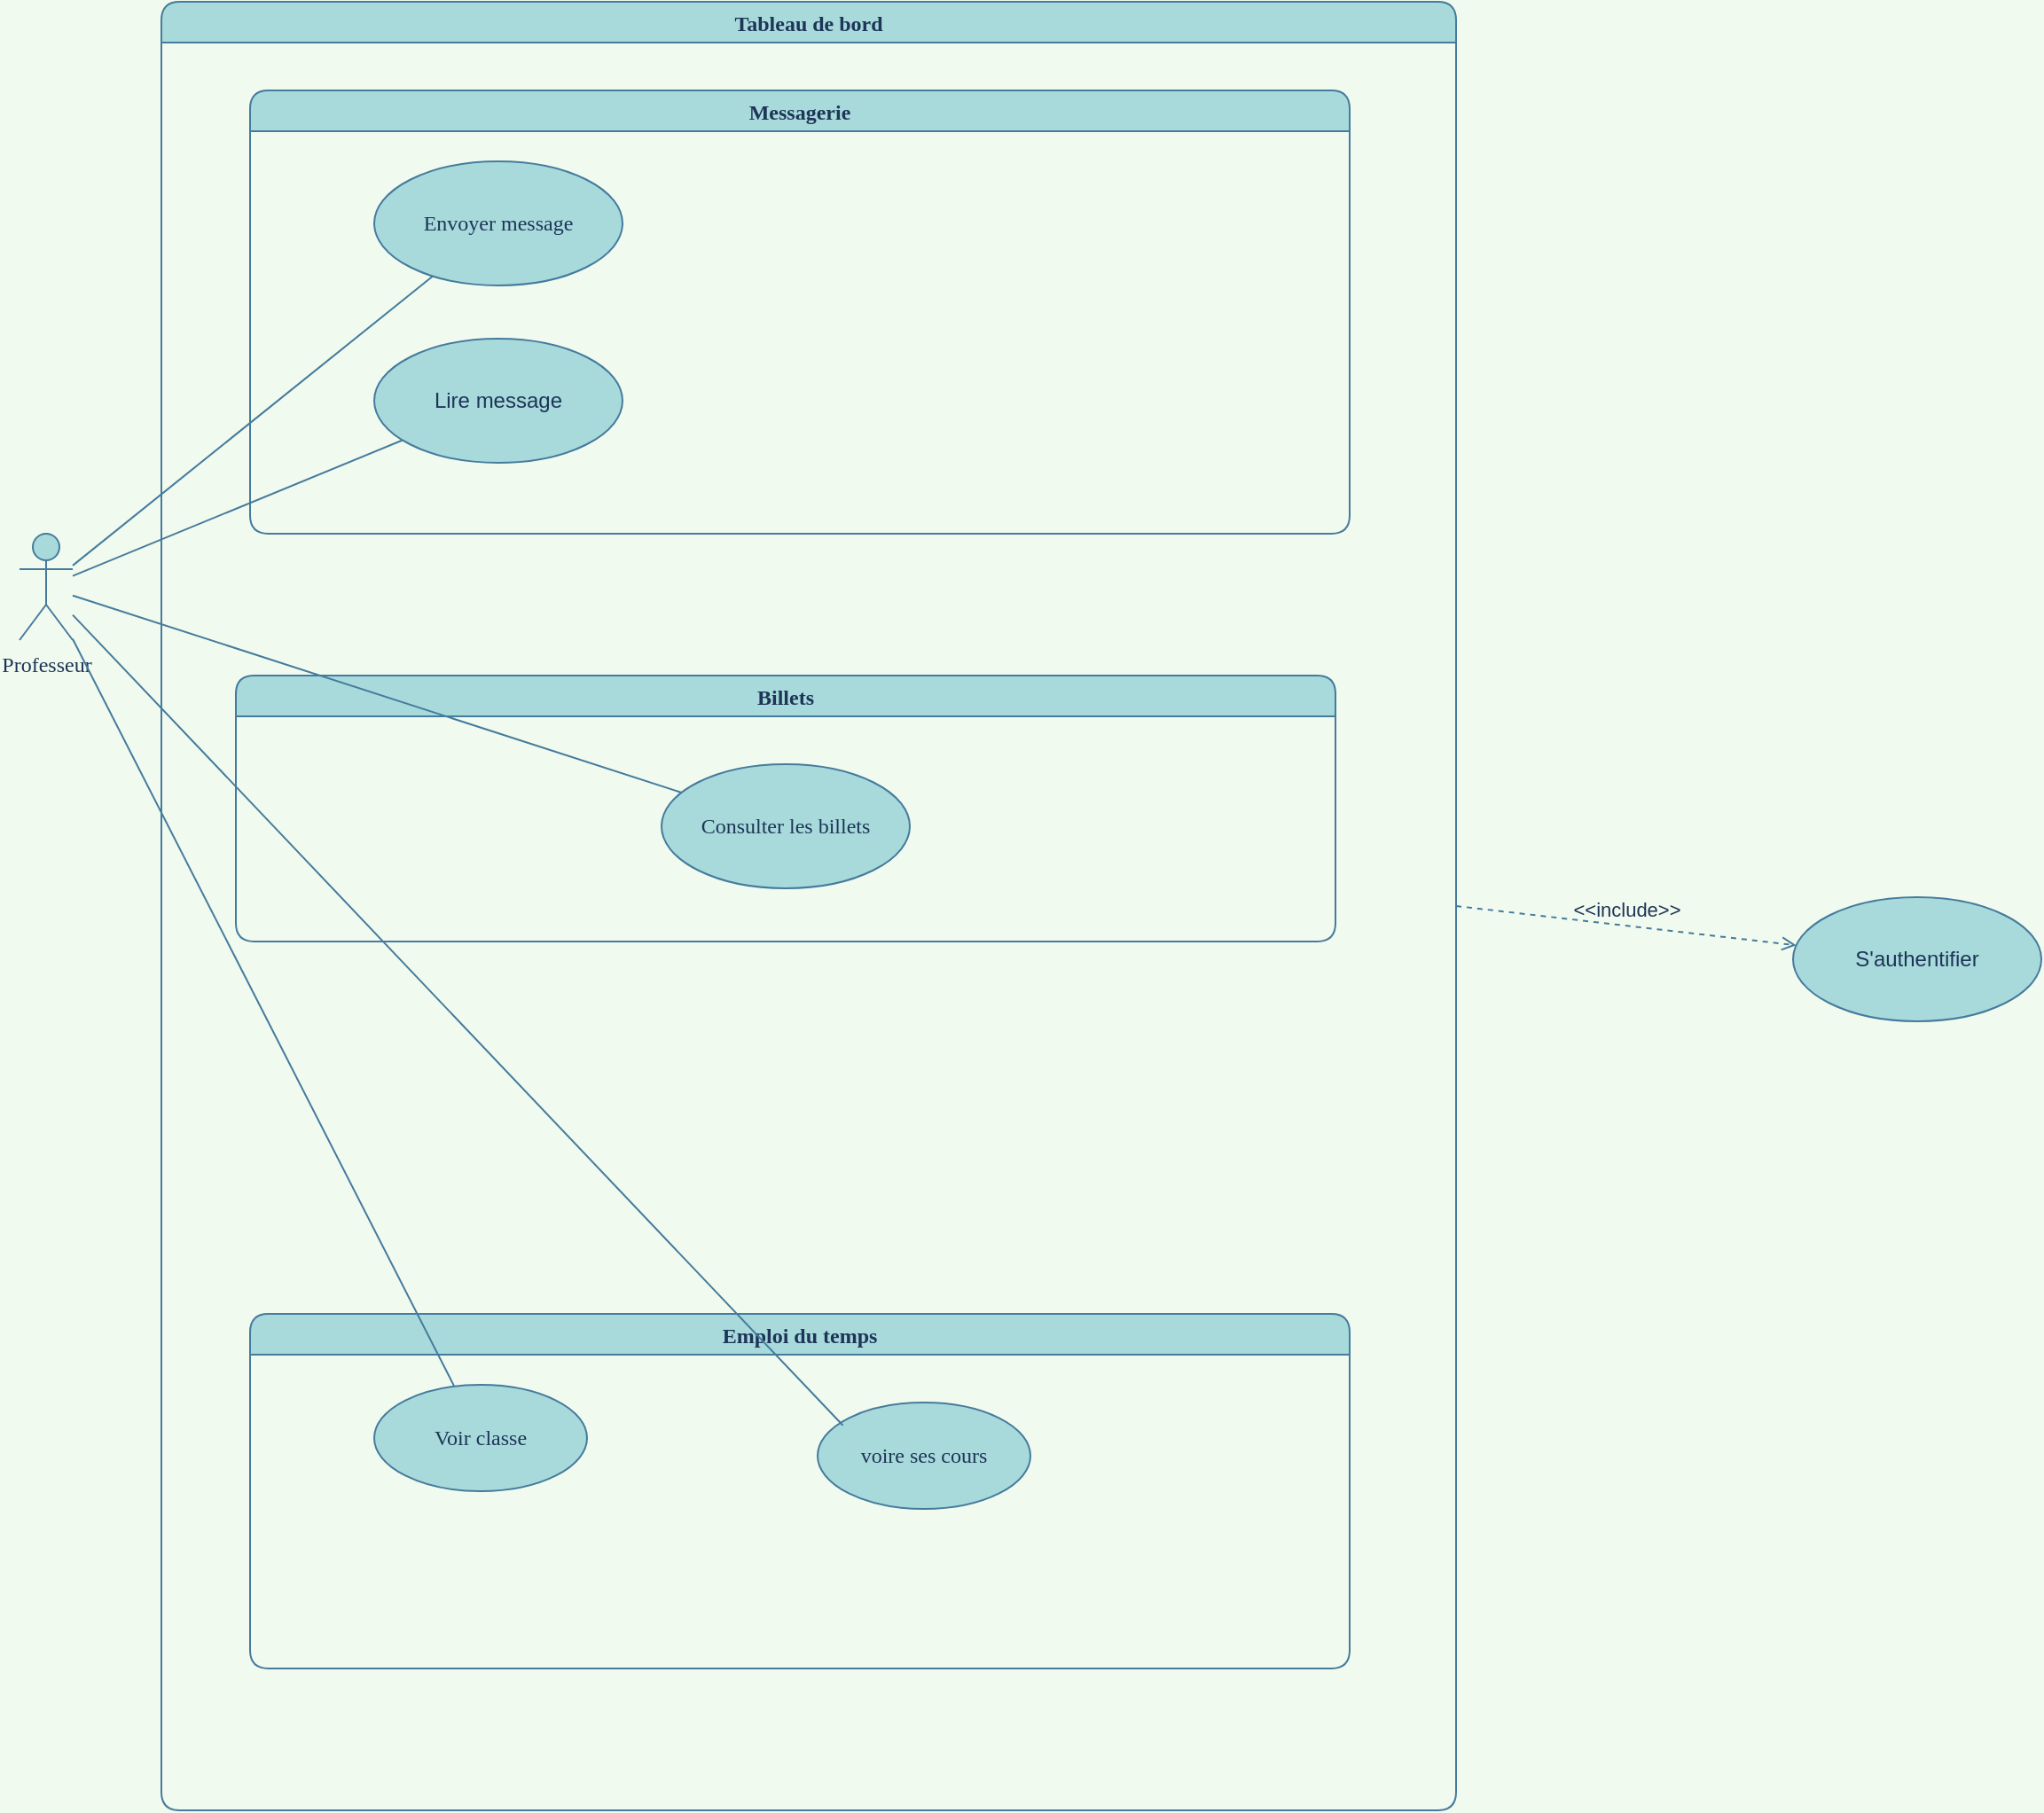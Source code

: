 <mxfile version="21.1.2" type="github">
  <diagram id="32il7ei118LAhM0YXetT" name="Page-1">
    <mxGraphModel dx="1867" dy="1240" grid="1" gridSize="10" guides="1" tooltips="1" connect="1" arrows="1" fold="1" page="1" pageScale="1" pageWidth="827" pageHeight="1169" background="#F1FAEE" math="0" shadow="0">
      <root>
        <mxCell id="0" />
        <mxCell id="1" parent="0" />
        <mxCell id="OwPhHRN2L67oZQZMtts4-5" value="&lt;div&gt;Professeur&lt;/div&gt;&lt;div&gt;&lt;br&gt;&lt;/div&gt;" style="shape=umlActor;verticalLabelPosition=bottom;verticalAlign=top;html=1;fontFamily=Tahoma;rounded=1;fillColor=#A8DADC;strokeColor=#457B9D;fontColor=#1D3557;" parent="1" vertex="1">
          <mxGeometry x="120" y="630" width="30" height="60" as="geometry" />
        </mxCell>
        <mxCell id="OwPhHRN2L67oZQZMtts4-6" value="Tableau de bord" style="swimlane;fontFamily=Tahoma;rounded=1;fillColor=#A8DADC;strokeColor=#457B9D;fontColor=#1D3557;" parent="1" vertex="1">
          <mxGeometry x="200" y="330" width="730" height="1020" as="geometry">
            <mxRectangle x="190" y="220" width="90" height="30" as="alternateBounds" />
          </mxGeometry>
        </mxCell>
        <mxCell id="OwPhHRN2L67oZQZMtts4-7" value="Messagerie" style="swimlane;startSize=23;fontFamily=Tahoma;rounded=1;fillColor=#A8DADC;strokeColor=#457B9D;fontColor=#1D3557;" parent="OwPhHRN2L67oZQZMtts4-6" vertex="1">
          <mxGeometry x="50" y="50" width="620" height="250" as="geometry" />
        </mxCell>
        <mxCell id="OwPhHRN2L67oZQZMtts4-8" value="Envoyer message" style="ellipse;whiteSpace=wrap;html=1;fontFamily=Tahoma;rounded=1;fillColor=#A8DADC;strokeColor=#457B9D;fontColor=#1D3557;" parent="OwPhHRN2L67oZQZMtts4-7" vertex="1">
          <mxGeometry x="70" y="40" width="140" height="70" as="geometry" />
        </mxCell>
        <mxCell id="OwPhHRN2L67oZQZMtts4-9" value="&lt;div&gt;Lire message&lt;/div&gt;" style="ellipse;whiteSpace=wrap;html=1;rounded=1;fillColor=#A8DADC;strokeColor=#457B9D;fontColor=#1D3557;" parent="OwPhHRN2L67oZQZMtts4-7" vertex="1">
          <mxGeometry x="70" y="140" width="140" height="70" as="geometry" />
        </mxCell>
        <mxCell id="OwPhHRN2L67oZQZMtts4-13" value="Billets" style="swimlane;fontFamily=Tahoma;rounded=1;fillColor=#A8DADC;strokeColor=#457B9D;fontColor=#1D3557;" parent="OwPhHRN2L67oZQZMtts4-6" vertex="1">
          <mxGeometry x="42" y="380" width="620" height="150" as="geometry" />
        </mxCell>
        <mxCell id="OwPhHRN2L67oZQZMtts4-14" value="&lt;div&gt;Consulter les billets&lt;/div&gt;" style="ellipse;whiteSpace=wrap;html=1;fontFamily=Tahoma;rounded=1;fillColor=#A8DADC;strokeColor=#457B9D;fontColor=#1D3557;" parent="OwPhHRN2L67oZQZMtts4-13" vertex="1">
          <mxGeometry x="240" y="50" width="140" height="70" as="geometry" />
        </mxCell>
        <mxCell id="OwPhHRN2L67oZQZMtts4-18" value="Emploi du temps" style="swimlane;fontFamily=Tahoma;rounded=1;fillColor=#A8DADC;strokeColor=#457B9D;fontColor=#1D3557;" parent="OwPhHRN2L67oZQZMtts4-6" vertex="1">
          <mxGeometry x="50" y="740" width="620" height="200" as="geometry" />
        </mxCell>
        <mxCell id="OwPhHRN2L67oZQZMtts4-30" value="Voir classe" style="ellipse;whiteSpace=wrap;html=1;fontFamily=Tahoma;rounded=1;fillColor=#A8DADC;strokeColor=#457B9D;fontColor=#1D3557;" parent="OwPhHRN2L67oZQZMtts4-18" vertex="1">
          <mxGeometry x="70" y="40" width="120" height="60" as="geometry" />
        </mxCell>
        <mxCell id="OwPhHRN2L67oZQZMtts4-34" value="voire ses cours" style="ellipse;whiteSpace=wrap;html=1;fontFamily=Tahoma;rounded=1;fillColor=#A8DADC;strokeColor=#457B9D;fontColor=#1D3557;" parent="OwPhHRN2L67oZQZMtts4-18" vertex="1">
          <mxGeometry x="320" y="50" width="120" height="60" as="geometry" />
        </mxCell>
        <mxCell id="OwPhHRN2L67oZQZMtts4-21" value="" style="endArrow=none;html=1;rounded=1;labelBackgroundColor=#F1FAEE;strokeColor=#457B9D;fontColor=#1D3557;" parent="1" source="OwPhHRN2L67oZQZMtts4-5" target="OwPhHRN2L67oZQZMtts4-8" edge="1">
          <mxGeometry width="50" height="50" relative="1" as="geometry">
            <mxPoint x="570" y="690" as="sourcePoint" />
            <mxPoint x="620" y="640" as="targetPoint" />
          </mxGeometry>
        </mxCell>
        <mxCell id="OwPhHRN2L67oZQZMtts4-22" value="" style="endArrow=none;html=1;rounded=1;labelBackgroundColor=#F1FAEE;strokeColor=#457B9D;fontColor=#1D3557;" parent="1" source="OwPhHRN2L67oZQZMtts4-5" target="OwPhHRN2L67oZQZMtts4-9" edge="1">
          <mxGeometry width="50" height="50" relative="1" as="geometry">
            <mxPoint x="190" y="529.171" as="sourcePoint" />
            <mxPoint x="380.382" y="518.653" as="targetPoint" />
          </mxGeometry>
        </mxCell>
        <mxCell id="OwPhHRN2L67oZQZMtts4-26" value="" style="endArrow=none;html=1;rounded=1;labelBackgroundColor=#F1FAEE;strokeColor=#457B9D;fontColor=#1D3557;" parent="1" source="OwPhHRN2L67oZQZMtts4-5" target="OwPhHRN2L67oZQZMtts4-14" edge="1">
          <mxGeometry width="50" height="50" relative="1" as="geometry">
            <mxPoint x="155.151" y="700" as="sourcePoint" />
            <mxPoint x="358.33" y="1300.49" as="targetPoint" />
          </mxGeometry>
        </mxCell>
        <mxCell id="OwPhHRN2L67oZQZMtts4-28" value="&amp;lt;&amp;lt;include&amp;gt;&amp;gt;" style="html=1;verticalAlign=bottom;labelBackgroundColor=none;endArrow=open;endFill=0;dashed=1;rounded=1;exitX=1;exitY=0.5;exitDx=0;exitDy=0;strokeColor=#457B9D;fontColor=#1D3557;" parent="1" source="OwPhHRN2L67oZQZMtts4-6" target="OwPhHRN2L67oZQZMtts4-29" edge="1">
          <mxGeometry width="160" relative="1" as="geometry">
            <mxPoint x="580" y="800" as="sourcePoint" />
            <mxPoint x="1110" y="870" as="targetPoint" />
          </mxGeometry>
        </mxCell>
        <mxCell id="OwPhHRN2L67oZQZMtts4-29" value="S&#39;authentifier" style="ellipse;whiteSpace=wrap;html=1;rounded=1;fillColor=#A8DADC;strokeColor=#457B9D;fontColor=#1D3557;" parent="1" vertex="1">
          <mxGeometry x="1120" y="835" width="140" height="70" as="geometry" />
        </mxCell>
        <mxCell id="OwPhHRN2L67oZQZMtts4-31" value="" style="endArrow=none;html=1;rounded=1;labelBackgroundColor=#F1FAEE;strokeColor=#457B9D;fontColor=#1D3557;" parent="1" source="OwPhHRN2L67oZQZMtts4-5" target="OwPhHRN2L67oZQZMtts4-30" edge="1">
          <mxGeometry width="50" height="50" relative="1" as="geometry">
            <mxPoint x="160.0" y="700" as="sourcePoint" />
            <mxPoint x="363.023" y="1106.045" as="targetPoint" />
          </mxGeometry>
        </mxCell>
        <mxCell id="OwPhHRN2L67oZQZMtts4-32" value="" style="endArrow=none;html=1;rounded=1;labelBackgroundColor=#F1FAEE;strokeColor=#457B9D;fontColor=#1D3557;" parent="1" source="OwPhHRN2L67oZQZMtts4-5" edge="1">
          <mxGeometry width="50" height="50" relative="1" as="geometry">
            <mxPoint x="170.0" y="710" as="sourcePoint" />
            <mxPoint x="584.257" y="1132.902" as="targetPoint" />
          </mxGeometry>
        </mxCell>
      </root>
    </mxGraphModel>
  </diagram>
</mxfile>
